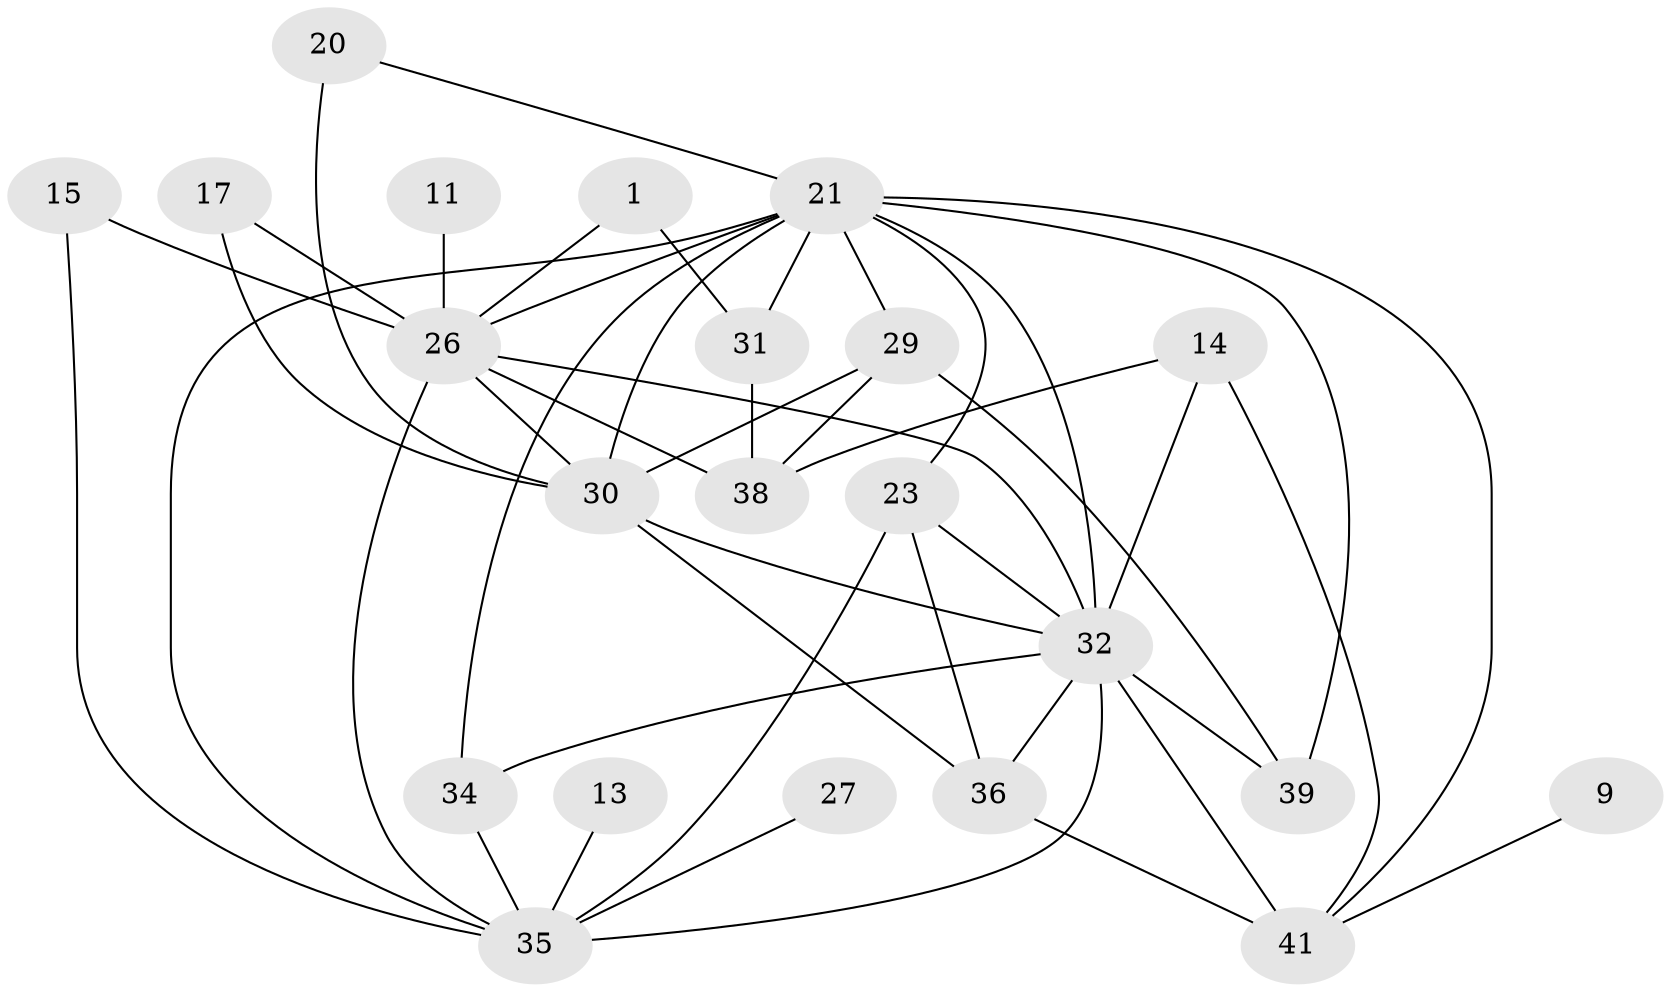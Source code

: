 // original degree distribution, {3: 0.21212121212121213, 2: 0.30303030303030304, 4: 0.07575757575757576, 5: 0.045454545454545456, 0: 0.11363636363636363, 1: 0.21212121212121213, 6: 0.022727272727272728, 8: 0.015151515151515152}
// Generated by graph-tools (version 1.1) at 2025/35/03/04/25 23:35:46]
// undirected, 22 vertices, 45 edges
graph export_dot {
  node [color=gray90,style=filled];
  1;
  9;
  11;
  13;
  14;
  15;
  17;
  20;
  21;
  23;
  26;
  27;
  29;
  30;
  31;
  32;
  34;
  35;
  36;
  38;
  39;
  41;
  1 -- 26 [weight=1.0];
  1 -- 31 [weight=1.0];
  9 -- 41 [weight=1.0];
  11 -- 26 [weight=1.0];
  13 -- 35 [weight=1.0];
  14 -- 32 [weight=1.0];
  14 -- 38 [weight=1.0];
  14 -- 41 [weight=1.0];
  15 -- 26 [weight=1.0];
  15 -- 35 [weight=1.0];
  17 -- 26 [weight=1.0];
  17 -- 30 [weight=1.0];
  20 -- 21 [weight=1.0];
  20 -- 30 [weight=2.0];
  21 -- 23 [weight=1.0];
  21 -- 26 [weight=1.0];
  21 -- 29 [weight=1.0];
  21 -- 30 [weight=1.0];
  21 -- 31 [weight=1.0];
  21 -- 32 [weight=2.0];
  21 -- 34 [weight=1.0];
  21 -- 35 [weight=1.0];
  21 -- 39 [weight=1.0];
  21 -- 41 [weight=1.0];
  23 -- 32 [weight=1.0];
  23 -- 35 [weight=1.0];
  23 -- 36 [weight=1.0];
  26 -- 30 [weight=1.0];
  26 -- 32 [weight=1.0];
  26 -- 35 [weight=2.0];
  26 -- 38 [weight=1.0];
  27 -- 35 [weight=1.0];
  29 -- 30 [weight=1.0];
  29 -- 38 [weight=1.0];
  29 -- 39 [weight=1.0];
  30 -- 32 [weight=1.0];
  30 -- 36 [weight=1.0];
  31 -- 38 [weight=1.0];
  32 -- 34 [weight=1.0];
  32 -- 35 [weight=2.0];
  32 -- 36 [weight=2.0];
  32 -- 39 [weight=1.0];
  32 -- 41 [weight=1.0];
  34 -- 35 [weight=1.0];
  36 -- 41 [weight=2.0];
}
